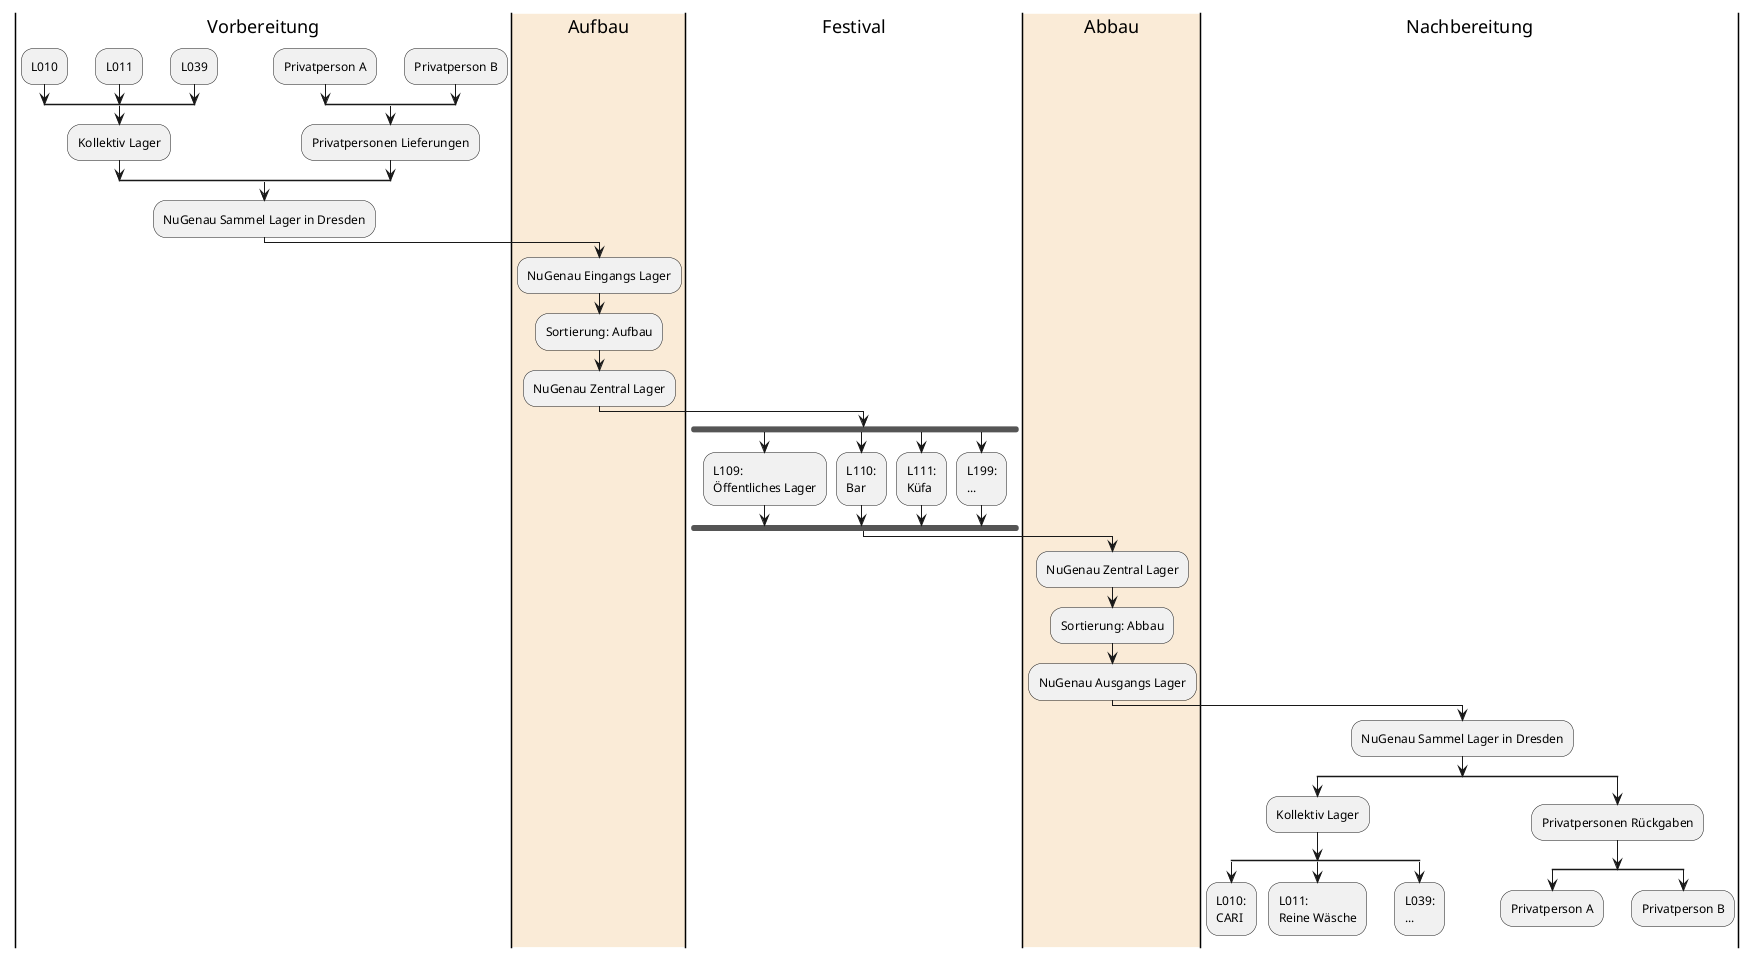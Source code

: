@startuml


|Vorbereitung|


split
    -[hidden]->
    split
        -[hidden]->
        :L010;
    split again
    -[hidden]->
    :L011;
    split again
    -[hidden]->
    :L039;
    end split
    :Kollektiv Lager;

split again
    -[hidden]->
    split
        -[hidden]->
    :Privatperson A;
    split again
    -[hidden]->
    :Privatperson B;
    end split
:Privatpersonen Lieferungen;

end split

:NuGenau Sammel Lager in Dresden;




|#AntiqueWhite|Aufbau|

:NuGenau Eingangs Lager;

:Sortierung: Aufbau;

:NuGenau Zentral Lager;

|Festival|

fork
    :L109:
    Öffentliches Lager;
fork again
    :L110:
    Bar;

fork again
    :L111:
    Küfa;

fork again
    :L199:
    ...;
end fork



|#AntiqueWhite|Abbau|


:NuGenau Zentral Lager;
:Sortierung: Abbau;
:NuGenau Ausgangs Lager;

|Nachbereitung|


:NuGenau Sammel Lager in Dresden;

split
    :Kollektiv Lager;
    split
        :L010:
        CARI;
        kill
    split again
        :L011:
        Reine Wäsche;
        kill
    split again
        :L039:
        ...;
        kill
    end split


split again
    :Privatpersonen Rückgaben;

    split
        :Privatperson A;
        kill
    split again
        :Privatperson B;
        kill
    end split



end split


@enduml